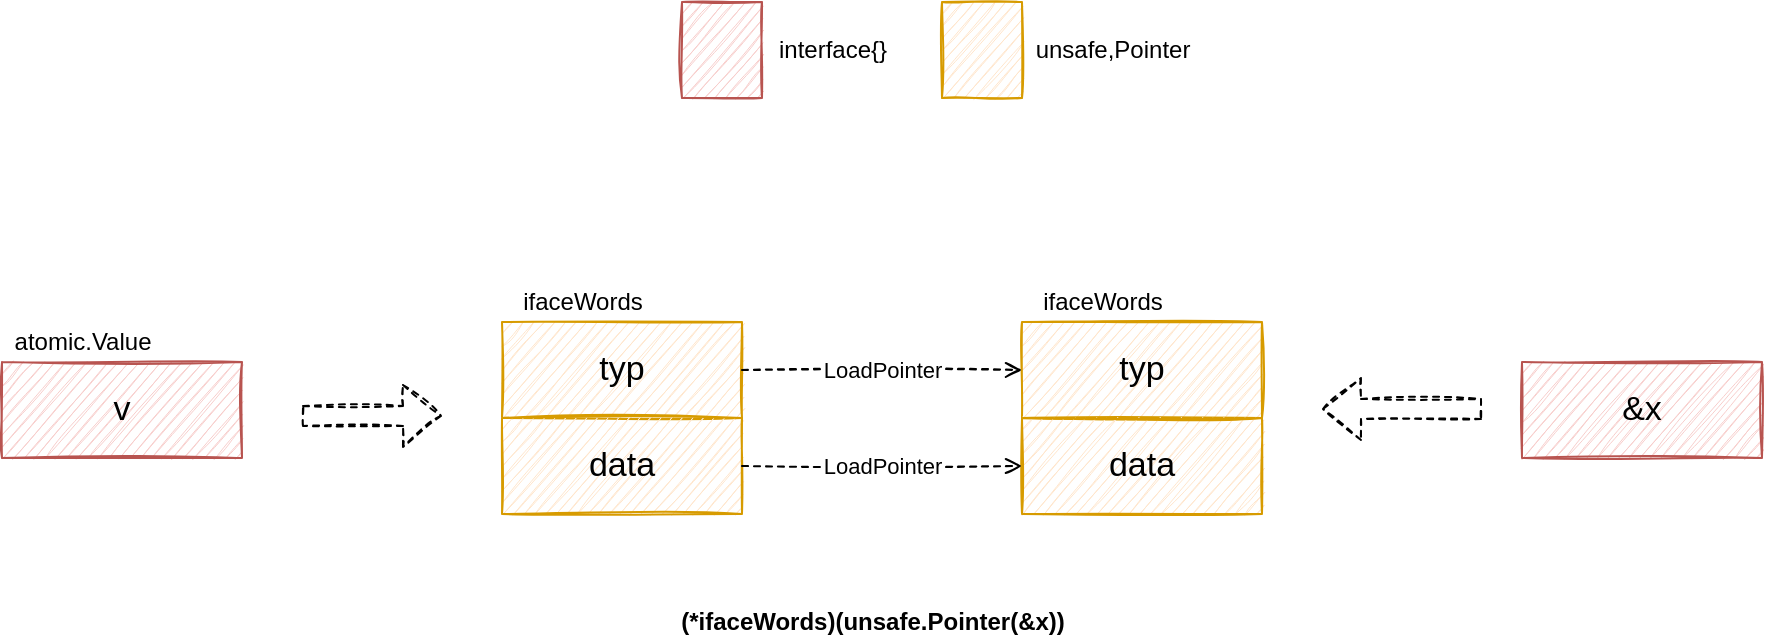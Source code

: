 <mxfile version="14.6.13" type="device" pages="2"><diagram id="BOvPWXoaLqhFZCjUP51B" name="load"><mxGraphModel dx="1072" dy="952" grid="1" gridSize="10" guides="1" tooltips="1" connect="1" arrows="1" fold="1" page="1" pageScale="1" pageWidth="827" pageHeight="1169" math="0" shadow="0"><root><mxCell id="7n5_fwcDh8zfPlAgGP-u-0"/><mxCell id="7n5_fwcDh8zfPlAgGP-u-1" parent="7n5_fwcDh8zfPlAgGP-u-0"/><mxCell id="GEzKmUoxaiPElNXGDaUa-0" value="typ" style="rounded=0;whiteSpace=wrap;html=1;fontSize=17;strokeWidth=1;sketch=1;fillColor=#ffe6cc;strokeColor=#d79b00;" parent="7n5_fwcDh8zfPlAgGP-u-1" vertex="1"><mxGeometry x="270" y="390" width="120" height="48" as="geometry"/></mxCell><mxCell id="GEzKmUoxaiPElNXGDaUa-1" value="data" style="rounded=0;whiteSpace=wrap;html=1;fontSize=17;strokeWidth=1;sketch=1;fillColor=#ffe6cc;strokeColor=#d79b00;" parent="7n5_fwcDh8zfPlAgGP-u-1" vertex="1"><mxGeometry x="270" y="438" width="120" height="48" as="geometry"/></mxCell><mxCell id="GEzKmUoxaiPElNXGDaUa-2" value="v" style="rounded=0;whiteSpace=wrap;html=1;fontSize=17;strokeWidth=1;sketch=1;fillColor=#f8cecc;strokeColor=#b85450;" parent="7n5_fwcDh8zfPlAgGP-u-1" vertex="1"><mxGeometry x="20" y="410" width="120" height="48" as="geometry"/></mxCell><mxCell id="GEzKmUoxaiPElNXGDaUa-3" value="" style="shape=flexArrow;endArrow=classic;html=1;sketch=1;dashed=1;" parent="7n5_fwcDh8zfPlAgGP-u-1" edge="1"><mxGeometry x="20" y="370" width="50" height="50" as="geometry"><mxPoint x="170" y="437" as="sourcePoint"/><mxPoint x="240" y="437" as="targetPoint"/></mxGeometry></mxCell><mxCell id="GEzKmUoxaiPElNXGDaUa-4" value="atomic.Value" style="text;html=1;align=center;verticalAlign=middle;resizable=0;points=[];autosize=1;strokeColor=none;" parent="7n5_fwcDh8zfPlAgGP-u-1" vertex="1"><mxGeometry x="20" y="390" width="80" height="20" as="geometry"/></mxCell><mxCell id="GEzKmUoxaiPElNXGDaUa-5" value="ifaceWords" style="text;html=1;align=center;verticalAlign=middle;resizable=0;points=[];autosize=1;strokeColor=none;" parent="7n5_fwcDh8zfPlAgGP-u-1" vertex="1"><mxGeometry x="270" y="370" width="80" height="20" as="geometry"/></mxCell><mxCell id="GEzKmUoxaiPElNXGDaUa-6" value="typ" style="rounded=0;whiteSpace=wrap;html=1;fontSize=17;strokeWidth=1;sketch=1;fillColor=#ffe6cc;strokeColor=#d79b00;" parent="7n5_fwcDh8zfPlAgGP-u-1" vertex="1"><mxGeometry x="530" y="390" width="120" height="48" as="geometry"/></mxCell><mxCell id="GEzKmUoxaiPElNXGDaUa-7" value="LoadPointer" style="edgeStyle=orthogonalEdgeStyle;rounded=0;sketch=1;orthogonalLoop=1;jettySize=auto;html=1;exitX=1;exitY=0.5;exitDx=0;exitDy=0;entryX=0;entryY=0.5;entryDx=0;entryDy=0;dashed=1;endArrow=open;endFill=0;" parent="7n5_fwcDh8zfPlAgGP-u-1" source="GEzKmUoxaiPElNXGDaUa-0" target="GEzKmUoxaiPElNXGDaUa-6" edge="1"><mxGeometry x="20" y="370" as="geometry"/></mxCell><mxCell id="GEzKmUoxaiPElNXGDaUa-8" value="data" style="rounded=0;whiteSpace=wrap;html=1;fontSize=17;strokeWidth=1;sketch=1;fillColor=#ffe6cc;strokeColor=#d79b00;" parent="7n5_fwcDh8zfPlAgGP-u-1" vertex="1"><mxGeometry x="530" y="438" width="120" height="48" as="geometry"/></mxCell><mxCell id="GEzKmUoxaiPElNXGDaUa-9" value="LoadPointer" style="edgeStyle=orthogonalEdgeStyle;rounded=0;sketch=1;orthogonalLoop=1;jettySize=auto;html=1;exitX=1;exitY=0.5;exitDx=0;exitDy=0;entryX=0;entryY=0.5;entryDx=0;entryDy=0;dashed=1;endArrow=open;endFill=0;" parent="7n5_fwcDh8zfPlAgGP-u-1" source="GEzKmUoxaiPElNXGDaUa-1" target="GEzKmUoxaiPElNXGDaUa-8" edge="1"><mxGeometry x="20" y="370" as="geometry"/></mxCell><mxCell id="GEzKmUoxaiPElNXGDaUa-10" value="ifaceWords" style="text;html=1;align=center;verticalAlign=middle;resizable=0;points=[];autosize=1;strokeColor=none;" parent="7n5_fwcDh8zfPlAgGP-u-1" vertex="1"><mxGeometry x="530" y="370" width="80" height="20" as="geometry"/></mxCell><mxCell id="GEzKmUoxaiPElNXGDaUa-11" value="&amp;amp;x" style="rounded=0;whiteSpace=wrap;html=1;fontSize=17;strokeWidth=1;sketch=1;fillColor=#f8cecc;strokeColor=#b85450;" parent="7n5_fwcDh8zfPlAgGP-u-1" vertex="1"><mxGeometry x="780" y="410" width="120" height="48" as="geometry"/></mxCell><mxCell id="GEzKmUoxaiPElNXGDaUa-12" value="" style="shape=flexArrow;endArrow=classic;html=1;sketch=1;dashed=1;" parent="7n5_fwcDh8zfPlAgGP-u-1" edge="1"><mxGeometry x="20" y="370" width="50" height="50" as="geometry"><mxPoint x="760" y="433.5" as="sourcePoint"/><mxPoint x="680" y="433.5" as="targetPoint"/></mxGeometry></mxCell><mxCell id="GEzKmUoxaiPElNXGDaUa-13" value="(*ifaceWords)(unsafe.Pointer(&amp;amp;x))" style="text;html=1;align=center;verticalAlign=middle;resizable=0;points=[];autosize=1;strokeColor=none;fontStyle=1" parent="7n5_fwcDh8zfPlAgGP-u-1" vertex="1"><mxGeometry x="350" y="530" width="210" height="20" as="geometry"/></mxCell><mxCell id="pENlrZSDYtsVlewQD0lI-0" value="" style="rounded=0;whiteSpace=wrap;html=1;fontSize=17;strokeWidth=1;sketch=1;fillColor=#ffe6cc;strokeColor=#d79b00;" parent="7n5_fwcDh8zfPlAgGP-u-1" vertex="1"><mxGeometry x="490" y="230" width="40" height="48" as="geometry"/></mxCell><mxCell id="pENlrZSDYtsVlewQD0lI-1" value="unsafe,Pointer" style="text;html=1;align=center;verticalAlign=middle;resizable=0;points=[];autosize=1;strokeColor=none;" parent="7n5_fwcDh8zfPlAgGP-u-1" vertex="1"><mxGeometry x="530" y="244" width="90" height="20" as="geometry"/></mxCell><mxCell id="pENlrZSDYtsVlewQD0lI-2" value="" style="rounded=0;whiteSpace=wrap;html=1;fontSize=17;strokeWidth=1;sketch=1;fillColor=#f8cecc;strokeColor=#b85450;" parent="7n5_fwcDh8zfPlAgGP-u-1" vertex="1"><mxGeometry x="360" y="230" width="40" height="48" as="geometry"/></mxCell><mxCell id="pENlrZSDYtsVlewQD0lI-3" value="interface{}" style="text;html=1;align=center;verticalAlign=middle;resizable=0;points=[];autosize=1;strokeColor=none;" parent="7n5_fwcDh8zfPlAgGP-u-1" vertex="1"><mxGeometry x="400" y="244" width="70" height="20" as="geometry"/></mxCell></root></mxGraphModel></diagram><diagram id="bvImbfFxftIvtv2kQIg1" name="store"><mxGraphModel dx="1072" dy="952" grid="1" gridSize="10" guides="1" tooltips="1" connect="1" arrows="1" fold="1" page="1" pageScale="1" pageWidth="827" pageHeight="1169" math="0" shadow="0"><root><mxCell id="0"/><mxCell id="1" parent="0"/><mxCell id="zU0g3saGs9xDs3uTacJV-12" value="" style="rounded=0;whiteSpace=wrap;html=1;sketch=1;strokeWidth=1;fillColor=none;dashed=1;" parent="1" vertex="1"><mxGeometry x="130" y="140" width="570" height="330" as="geometry"/></mxCell><mxCell id="zU0g3saGs9xDs3uTacJV-21" value="I.LoadPointer" style="edgeStyle=orthogonalEdgeStyle;rounded=0;sketch=1;orthogonalLoop=1;jettySize=auto;html=1;dashed=1;endArrow=open;endFill=0;exitX=0.25;exitY=0;exitDx=0;exitDy=0;" parent="1" source="QSfdSXivGV2s_XqHbBk3-1" target="zU0g3saGs9xDs3uTacJV-6" edge="1"><mxGeometry relative="1" as="geometry"/></mxCell><mxCell id="QSfdSXivGV2s_XqHbBk3-1" value="typ" style="rounded=0;whiteSpace=wrap;html=1;fontSize=17;strokeWidth=1;sketch=1;fillColor=#ffe6cc;strokeColor=#d79b00;" parent="1" vertex="1"><mxGeometry x="200" y="320" width="120" height="48" as="geometry"/></mxCell><mxCell id="QSfdSXivGV2s_XqHbBk3-2" value="data" style="rounded=0;whiteSpace=wrap;html=1;fontSize=17;strokeWidth=1;sketch=1;fillColor=#ffe6cc;strokeColor=#d79b00;" parent="1" vertex="1"><mxGeometry x="200" y="368" width="120" height="48" as="geometry"/></mxCell><mxCell id="zU0g3saGs9xDs3uTacJV-22" value="II. StorePointer" style="edgeStyle=orthogonalEdgeStyle;rounded=0;sketch=1;orthogonalLoop=1;jettySize=auto;html=1;exitX=0;exitY=0.5;exitDx=0;exitDy=0;entryX=1;entryY=0.5;entryDx=0;entryDy=0;dashed=1;endArrow=open;endFill=0;" parent="1" source="QSfdSXivGV2s_XqHbBk3-12" target="QSfdSXivGV2s_XqHbBk3-1" edge="1"><mxGeometry relative="1" as="geometry"/></mxCell><mxCell id="QSfdSXivGV2s_XqHbBk3-12" value="typ" style="rounded=0;whiteSpace=wrap;html=1;fontSize=17;strokeWidth=1;sketch=1;fillColor=#ffe6cc;strokeColor=#d79b00;" parent="1" vertex="1"><mxGeometry x="520" y="320" width="120" height="48" as="geometry"/></mxCell><mxCell id="PazYrGZFO4W-UOqcrIYg-1" value="II. StorePointer" style="edgeStyle=orthogonalEdgeStyle;rounded=0;sketch=1;orthogonalLoop=1;jettySize=auto;html=1;exitX=0;exitY=0.5;exitDx=0;exitDy=0;entryX=1;entryY=0.5;entryDx=0;entryDy=0;dashed=1;endArrow=open;endFill=0;" parent="1" source="QSfdSXivGV2s_XqHbBk3-13" target="QSfdSXivGV2s_XqHbBk3-2" edge="1"><mxGeometry relative="1" as="geometry"/></mxCell><mxCell id="QSfdSXivGV2s_XqHbBk3-13" value="data" style="rounded=0;whiteSpace=wrap;html=1;fontSize=17;strokeWidth=1;sketch=1;fillColor=#ffe6cc;strokeColor=#d79b00;" parent="1" vertex="1"><mxGeometry x="520" y="368" width="120" height="48" as="geometry"/></mxCell><mxCell id="zU0g3saGs9xDs3uTacJV-9" value="nil" style="edgeStyle=orthogonalEdgeStyle;rounded=0;sketch=1;orthogonalLoop=1;jettySize=auto;html=1;exitX=1;exitY=0.5;exitDx=0;exitDy=0;entryX=0;entryY=0.5;entryDx=0;entryDy=0;dashed=1;endArrow=open;endFill=0;" parent="1" source="zU0g3saGs9xDs3uTacJV-6" target="zU0g3saGs9xDs3uTacJV-8" edge="1"><mxGeometry relative="1" as="geometry"/></mxCell><mxCell id="zU0g3saGs9xDs3uTacJV-20" value="^uintptr(0)" style="edgeStyle=orthogonalEdgeStyle;rounded=0;sketch=1;orthogonalLoop=1;jettySize=auto;html=1;exitX=0;exitY=0.5;exitDx=0;exitDy=0;entryX=0;entryY=0.25;entryDx=0;entryDy=0;dashed=1;endArrow=open;endFill=0;" parent="1" source="zU0g3saGs9xDs3uTacJV-6" target="zU0g3saGs9xDs3uTacJV-12" edge="1"><mxGeometry relative="1" as="geometry"><Array as="points"><mxPoint x="210" y="223"/></Array></mxGeometry></mxCell><mxCell id="P0PHd1FTMijH8QCmO9oQ-3" value="eq" style="edgeStyle=orthogonalEdgeStyle;rounded=0;sketch=1;orthogonalLoop=1;jettySize=auto;html=1;exitX=0.5;exitY=0;exitDx=0;exitDy=0;entryX=0.5;entryY=0;entryDx=0;entryDy=0;dashed=1;endArrow=open;endFill=0;" parent="1" source="zU0g3saGs9xDs3uTacJV-6" target="QSfdSXivGV2s_XqHbBk3-12" edge="1"><mxGeometry relative="1" as="geometry"/></mxCell><mxCell id="zU0g3saGs9xDs3uTacJV-6" value="" style="rounded=0;whiteSpace=wrap;html=1;fontSize=17;strokeWidth=1;sketch=1;fillColor=#f5f5f5;strokeColor=#666666;fontColor=#333333;" parent="1" vertex="1"><mxGeometry x="210" y="200" width="40" height="48" as="geometry"/></mxCell><mxCell id="zU0g3saGs9xDs3uTacJV-10" value="CAS" style="edgeStyle=orthogonalEdgeStyle;rounded=0;sketch=1;orthogonalLoop=1;jettySize=auto;html=1;exitX=0.5;exitY=1;exitDx=0;exitDy=0;entryX=0.75;entryY=0;entryDx=0;entryDy=0;dashed=1;endArrow=open;endFill=0;" parent="1" source="zU0g3saGs9xDs3uTacJV-8" target="QSfdSXivGV2s_XqHbBk3-1" edge="1"><mxGeometry x="0.026" relative="1" as="geometry"><mxPoint as="offset"/></mxGeometry></mxCell><mxCell id="zU0g3saGs9xDs3uTacJV-8" value="^uintptr(0)" style="rounded=0;whiteSpace=wrap;html=1;fontSize=17;strokeWidth=1;sketch=1;fillColor=#ffffff;" parent="1" vertex="1"><mxGeometry x="400" y="200" width="120" height="48" as="geometry"/></mxCell><mxCell id="zU0g3saGs9xDs3uTacJV-14" value="loop" style="text;html=1;align=center;verticalAlign=middle;resizable=0;points=[];autosize=1;strokeColor=none;" parent="1" vertex="1"><mxGeometry x="130" y="120" width="40" height="20" as="geometry"/></mxCell><mxCell id="P0PHd1FTMijH8QCmO9oQ-1" value="" style="rounded=0;whiteSpace=wrap;html=1;fontSize=17;strokeWidth=1;sketch=1;fillColor=#ffe6cc;strokeColor=#d79b00;" parent="1" vertex="1"><mxGeometry x="210" y="30" width="40" height="48" as="geometry"/></mxCell><mxCell id="P0PHd1FTMijH8QCmO9oQ-2" value="unsafe,Pointer" style="text;html=1;align=center;verticalAlign=middle;resizable=0;points=[];autosize=1;strokeColor=none;" parent="1" vertex="1"><mxGeometry x="250" y="44" width="90" height="20" as="geometry"/></mxCell></root></mxGraphModel></diagram></mxfile>